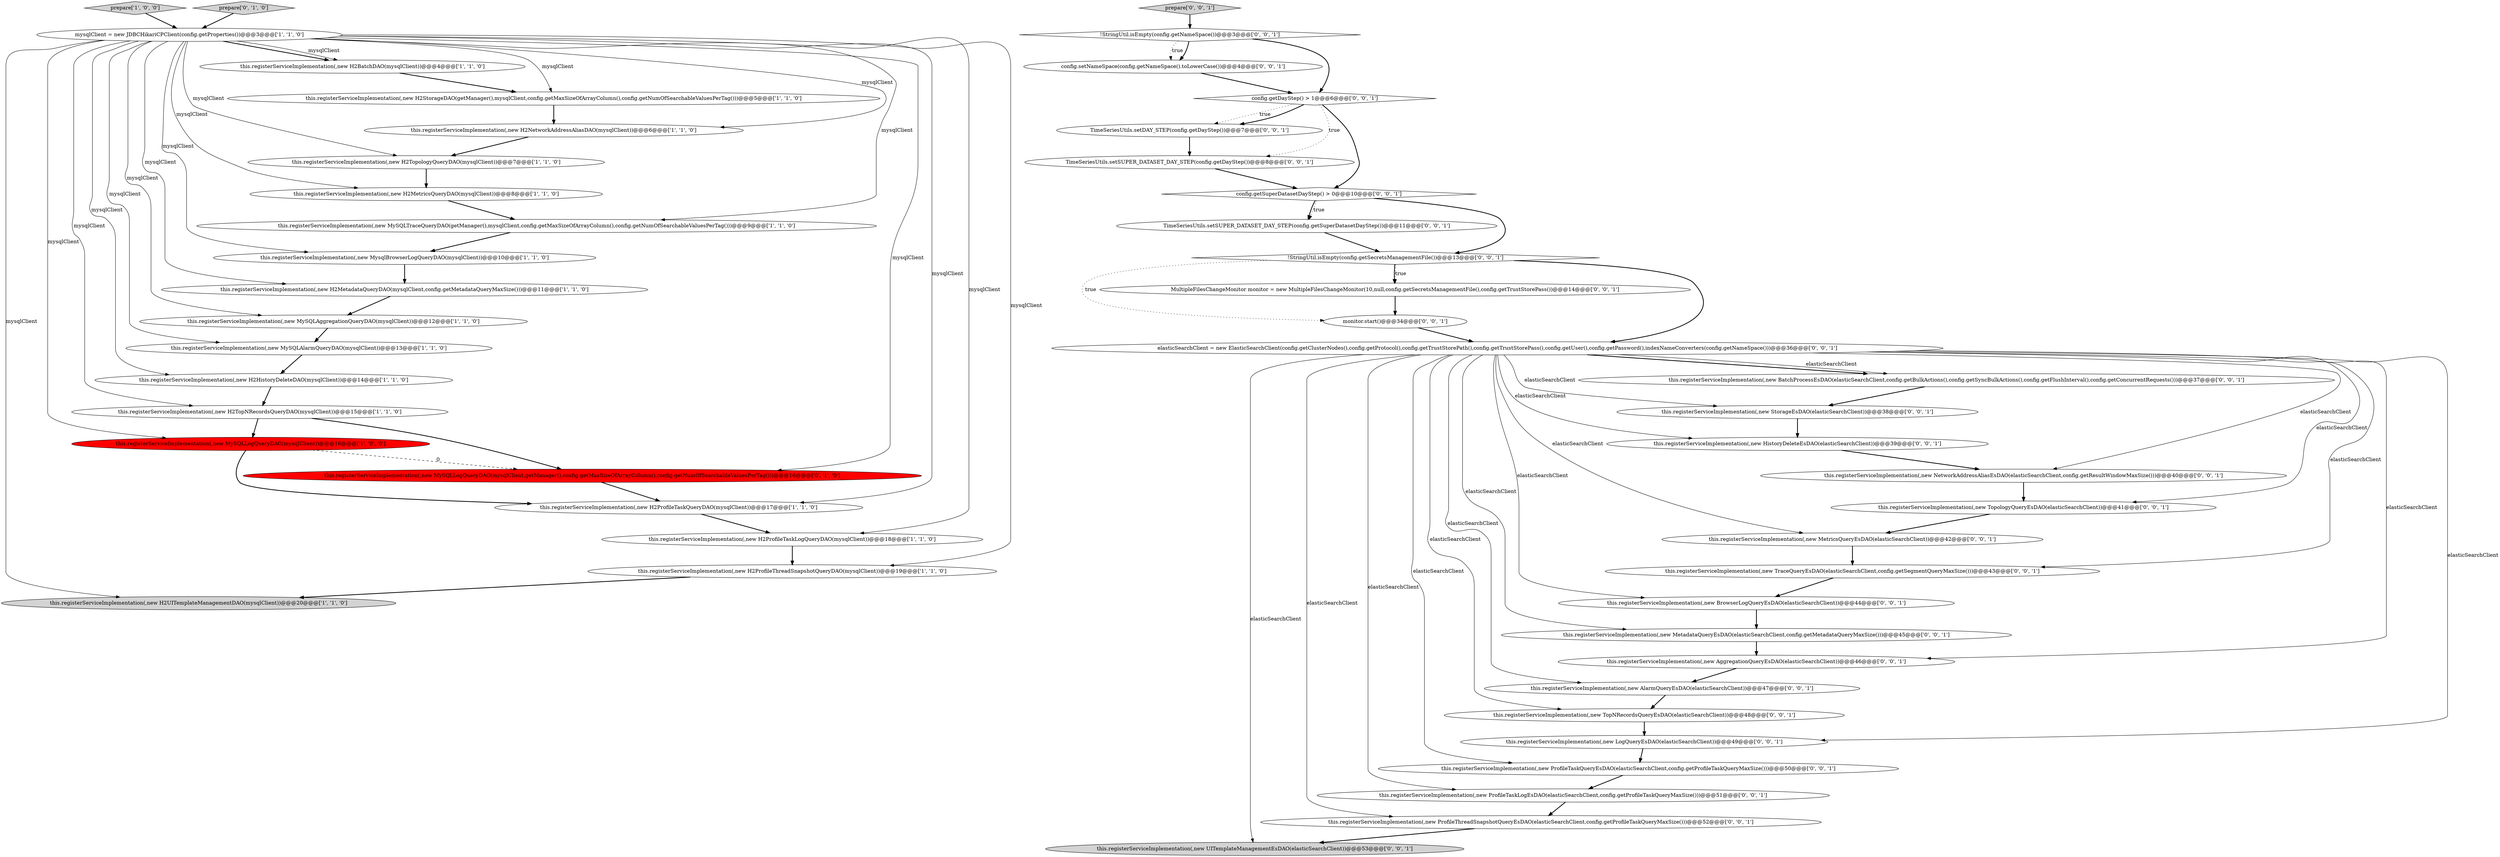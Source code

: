 digraph {
13 [style = filled, label = "this.registerServiceImplementation(,new H2StorageDAO(getManager(),mysqlClient,config.getMaxSizeOfArrayColumn(),config.getNumOfSearchableValuesPerTag()))@@@5@@@['1', '1', '0']", fillcolor = white, shape = ellipse image = "AAA0AAABBB1BBB"];
37 [style = filled, label = "this.registerServiceImplementation(,new ProfileTaskLogEsDAO(elasticSearchClient,config.getProfileTaskQueryMaxSize()))@@@51@@@['0', '0', '1']", fillcolor = white, shape = ellipse image = "AAA0AAABBB3BBB"];
41 [style = filled, label = "this.registerServiceImplementation(,new MetricsQueryEsDAO(elasticSearchClient))@@@42@@@['0', '0', '1']", fillcolor = white, shape = ellipse image = "AAA0AAABBB3BBB"];
7 [style = filled, label = "this.registerServiceImplementation(,new H2BatchDAO(mysqlClient))@@@4@@@['1', '1', '0']", fillcolor = white, shape = ellipse image = "AAA0AAABBB1BBB"];
36 [style = filled, label = "config.setNameSpace(config.getNameSpace().toLowerCase())@@@4@@@['0', '0', '1']", fillcolor = white, shape = ellipse image = "AAA0AAABBB3BBB"];
5 [style = filled, label = "this.registerServiceImplementation(,new MySQLLogQueryDAO(mysqlClient))@@@16@@@['1', '0', '0']", fillcolor = red, shape = ellipse image = "AAA1AAABBB1BBB"];
10 [style = filled, label = "this.registerServiceImplementation(,new H2ProfileTaskLogQueryDAO(mysqlClient))@@@18@@@['1', '1', '0']", fillcolor = white, shape = ellipse image = "AAA0AAABBB1BBB"];
39 [style = filled, label = "this.registerServiceImplementation(,new AlarmQueryEsDAO(elasticSearchClient))@@@47@@@['0', '0', '1']", fillcolor = white, shape = ellipse image = "AAA0AAABBB3BBB"];
33 [style = filled, label = "this.registerServiceImplementation(,new UITemplateManagementEsDAO(elasticSearchClient))@@@53@@@['0', '0', '1']", fillcolor = lightgray, shape = ellipse image = "AAA0AAABBB3BBB"];
42 [style = filled, label = "this.registerServiceImplementation(,new TopNRecordsQueryEsDAO(elasticSearchClient))@@@48@@@['0', '0', '1']", fillcolor = white, shape = ellipse image = "AAA0AAABBB3BBB"];
43 [style = filled, label = "this.registerServiceImplementation(,new AggregationQueryEsDAO(elasticSearchClient))@@@46@@@['0', '0', '1']", fillcolor = white, shape = ellipse image = "AAA0AAABBB3BBB"];
29 [style = filled, label = "TimeSeriesUtils.setDAY_STEP(config.getDayStep())@@@7@@@['0', '0', '1']", fillcolor = white, shape = ellipse image = "AAA0AAABBB3BBB"];
32 [style = filled, label = "prepare['0', '0', '1']", fillcolor = lightgray, shape = diamond image = "AAA0AAABBB3BBB"];
30 [style = filled, label = "this.registerServiceImplementation(,new ProfileThreadSnapshotQueryEsDAO(elasticSearchClient,config.getProfileTaskQueryMaxSize()))@@@52@@@['0', '0', '1']", fillcolor = white, shape = ellipse image = "AAA0AAABBB3BBB"];
17 [style = filled, label = "this.registerServiceImplementation(,new H2MetricsQueryDAO(mysqlClient))@@@8@@@['1', '1', '0']", fillcolor = white, shape = ellipse image = "AAA0AAABBB1BBB"];
44 [style = filled, label = "config.getSuperDatasetDayStep() > 0@@@10@@@['0', '0', '1']", fillcolor = white, shape = diamond image = "AAA0AAABBB3BBB"];
8 [style = filled, label = "prepare['1', '0', '0']", fillcolor = lightgray, shape = diamond image = "AAA0AAABBB1BBB"];
20 [style = filled, label = "this.registerServiceImplementation(,new MySQLLogQueryDAO(mysqlClient,getManager(),config.getMaxSizeOfArrayColumn(),config.getNumOfSearchableValuesPerTag()))@@@16@@@['0', '1', '0']", fillcolor = red, shape = ellipse image = "AAA1AAABBB2BBB"];
23 [style = filled, label = "this.registerServiceImplementation(,new NetworkAddressAliasEsDAO(elasticSearchClient,config.getResultWindowMaxSize()))@@@40@@@['0', '0', '1']", fillcolor = white, shape = ellipse image = "AAA0AAABBB3BBB"];
38 [style = filled, label = "this.registerServiceImplementation(,new TopologyQueryEsDAO(elasticSearchClient))@@@41@@@['0', '0', '1']", fillcolor = white, shape = ellipse image = "AAA0AAABBB3BBB"];
16 [style = filled, label = "this.registerServiceImplementation(,new H2ProfileTaskQueryDAO(mysqlClient))@@@17@@@['1', '1', '0']", fillcolor = white, shape = ellipse image = "AAA0AAABBB1BBB"];
45 [style = filled, label = "this.registerServiceImplementation(,new HistoryDeleteEsDAO(elasticSearchClient))@@@39@@@['0', '0', '1']", fillcolor = white, shape = ellipse image = "AAA0AAABBB3BBB"];
2 [style = filled, label = "mysqlClient = new JDBCHikariCPClient(config.getProperties())@@@3@@@['1', '1', '0']", fillcolor = white, shape = ellipse image = "AAA0AAABBB1BBB"];
46 [style = filled, label = "config.getDayStep() > 1@@@6@@@['0', '0', '1']", fillcolor = white, shape = diamond image = "AAA0AAABBB3BBB"];
19 [style = filled, label = "prepare['0', '1', '0']", fillcolor = lightgray, shape = diamond image = "AAA0AAABBB2BBB"];
21 [style = filled, label = "!StringUtil.isEmpty(config.getNameSpace())@@@3@@@['0', '0', '1']", fillcolor = white, shape = diamond image = "AAA0AAABBB3BBB"];
40 [style = filled, label = "TimeSeriesUtils.setSUPER_DATASET_DAY_STEP(config.getSuperDatasetDayStep())@@@11@@@['0', '0', '1']", fillcolor = white, shape = ellipse image = "AAA0AAABBB3BBB"];
25 [style = filled, label = "this.registerServiceImplementation(,new BrowserLogQueryEsDAO(elasticSearchClient))@@@44@@@['0', '0', '1']", fillcolor = white, shape = ellipse image = "AAA0AAABBB3BBB"];
35 [style = filled, label = "this.registerServiceImplementation(,new MetadataQueryEsDAO(elasticSearchClient,config.getMetadataQueryMaxSize()))@@@45@@@['0', '0', '1']", fillcolor = white, shape = ellipse image = "AAA0AAABBB3BBB"];
9 [style = filled, label = "this.registerServiceImplementation(,new H2UITemplateManagementDAO(mysqlClient))@@@20@@@['1', '1', '0']", fillcolor = lightgray, shape = ellipse image = "AAA0AAABBB1BBB"];
12 [style = filled, label = "this.registerServiceImplementation(,new MysqlBrowserLogQueryDAO(mysqlClient))@@@10@@@['1', '1', '0']", fillcolor = white, shape = ellipse image = "AAA0AAABBB1BBB"];
48 [style = filled, label = "this.registerServiceImplementation(,new LogQueryEsDAO(elasticSearchClient))@@@49@@@['0', '0', '1']", fillcolor = white, shape = ellipse image = "AAA0AAABBB3BBB"];
31 [style = filled, label = "this.registerServiceImplementation(,new BatchProcessEsDAO(elasticSearchClient,config.getBulkActions(),config.getSyncBulkActions(),config.getFlushInterval(),config.getConcurrentRequests()))@@@37@@@['0', '0', '1']", fillcolor = white, shape = ellipse image = "AAA0AAABBB3BBB"];
26 [style = filled, label = "!StringUtil.isEmpty(config.getSecretsManagementFile())@@@13@@@['0', '0', '1']", fillcolor = white, shape = diamond image = "AAA0AAABBB3BBB"];
0 [style = filled, label = "this.registerServiceImplementation(,new H2NetworkAddressAliasDAO(mysqlClient))@@@6@@@['1', '1', '0']", fillcolor = white, shape = ellipse image = "AAA0AAABBB1BBB"];
47 [style = filled, label = "monitor.start()@@@34@@@['0', '0', '1']", fillcolor = white, shape = ellipse image = "AAA0AAABBB3BBB"];
24 [style = filled, label = "elasticSearchClient = new ElasticSearchClient(config.getClusterNodes(),config.getProtocol(),config.getTrustStorePath(),config.getTrustStorePass(),config.getUser(),config.getPassword(),indexNameConverters(config.getNameSpace()))@@@36@@@['0', '0', '1']", fillcolor = white, shape = ellipse image = "AAA0AAABBB3BBB"];
14 [style = filled, label = "this.registerServiceImplementation(,new H2TopologyQueryDAO(mysqlClient))@@@7@@@['1', '1', '0']", fillcolor = white, shape = ellipse image = "AAA0AAABBB1BBB"];
49 [style = filled, label = "this.registerServiceImplementation(,new StorageEsDAO(elasticSearchClient))@@@38@@@['0', '0', '1']", fillcolor = white, shape = ellipse image = "AAA0AAABBB3BBB"];
3 [style = filled, label = "this.registerServiceImplementation(,new H2MetadataQueryDAO(mysqlClient,config.getMetadataQueryMaxSize()))@@@11@@@['1', '1', '0']", fillcolor = white, shape = ellipse image = "AAA0AAABBB1BBB"];
28 [style = filled, label = "this.registerServiceImplementation(,new ProfileTaskQueryEsDAO(elasticSearchClient,config.getProfileTaskQueryMaxSize()))@@@50@@@['0', '0', '1']", fillcolor = white, shape = ellipse image = "AAA0AAABBB3BBB"];
27 [style = filled, label = "TimeSeriesUtils.setSUPER_DATASET_DAY_STEP(config.getDayStep())@@@8@@@['0', '0', '1']", fillcolor = white, shape = ellipse image = "AAA0AAABBB3BBB"];
1 [style = filled, label = "this.registerServiceImplementation(,new MySQLAggregationQueryDAO(mysqlClient))@@@12@@@['1', '1', '0']", fillcolor = white, shape = ellipse image = "AAA0AAABBB1BBB"];
34 [style = filled, label = "this.registerServiceImplementation(,new TraceQueryEsDAO(elasticSearchClient,config.getSegmentQueryMaxSize()))@@@43@@@['0', '0', '1']", fillcolor = white, shape = ellipse image = "AAA0AAABBB3BBB"];
11 [style = filled, label = "this.registerServiceImplementation(,new MySQLTraceQueryDAO(getManager(),mysqlClient,config.getMaxSizeOfArrayColumn(),config.getNumOfSearchableValuesPerTag()))@@@9@@@['1', '1', '0']", fillcolor = white, shape = ellipse image = "AAA0AAABBB1BBB"];
4 [style = filled, label = "this.registerServiceImplementation(,new H2TopNRecordsQueryDAO(mysqlClient))@@@15@@@['1', '1', '0']", fillcolor = white, shape = ellipse image = "AAA0AAABBB1BBB"];
18 [style = filled, label = "this.registerServiceImplementation(,new H2HistoryDeleteDAO(mysqlClient))@@@14@@@['1', '1', '0']", fillcolor = white, shape = ellipse image = "AAA0AAABBB1BBB"];
22 [style = filled, label = "MultipleFilesChangeMonitor monitor = new MultipleFilesChangeMonitor(10,null,config.getSecretsManagementFile(),config.getTrustStorePass())@@@14@@@['0', '0', '1']", fillcolor = white, shape = ellipse image = "AAA0AAABBB3BBB"];
15 [style = filled, label = "this.registerServiceImplementation(,new H2ProfileThreadSnapshotQueryDAO(mysqlClient))@@@19@@@['1', '1', '0']", fillcolor = white, shape = ellipse image = "AAA0AAABBB1BBB"];
6 [style = filled, label = "this.registerServiceImplementation(,new MySQLAlarmQueryDAO(mysqlClient))@@@13@@@['1', '1', '0']", fillcolor = white, shape = ellipse image = "AAA0AAABBB1BBB"];
2->3 [style = solid, label="mysqlClient"];
27->44 [style = bold, label=""];
14->17 [style = bold, label=""];
38->41 [style = bold, label=""];
2->9 [style = solid, label="mysqlClient"];
42->48 [style = bold, label=""];
26->22 [style = dotted, label="true"];
2->15 [style = solid, label="mysqlClient"];
35->43 [style = bold, label=""];
25->35 [style = bold, label=""];
26->22 [style = bold, label=""];
24->38 [style = solid, label="elasticSearchClient"];
24->42 [style = solid, label="elasticSearchClient"];
2->10 [style = solid, label="mysqlClient"];
0->14 [style = bold, label=""];
21->46 [style = bold, label=""];
20->16 [style = bold, label=""];
21->36 [style = bold, label=""];
2->11 [style = solid, label="mysqlClient"];
24->37 [style = solid, label="elasticSearchClient"];
22->47 [style = bold, label=""];
44->40 [style = dotted, label="true"];
24->28 [style = solid, label="elasticSearchClient"];
40->26 [style = bold, label=""];
2->5 [style = solid, label="mysqlClient"];
28->37 [style = bold, label=""];
46->29 [style = dotted, label="true"];
24->45 [style = solid, label="elasticSearchClient"];
11->12 [style = bold, label=""];
19->2 [style = bold, label=""];
26->24 [style = bold, label=""];
24->30 [style = solid, label="elasticSearchClient"];
5->20 [style = dashed, label="0"];
2->14 [style = solid, label="mysqlClient"];
24->33 [style = solid, label="elasticSearchClient"];
29->27 [style = bold, label=""];
24->34 [style = solid, label="elasticSearchClient"];
2->16 [style = solid, label="mysqlClient"];
36->46 [style = bold, label=""];
18->4 [style = bold, label=""];
24->35 [style = solid, label="elasticSearchClient"];
15->9 [style = bold, label=""];
48->28 [style = bold, label=""];
2->20 [style = solid, label="mysqlClient"];
39->42 [style = bold, label=""];
2->0 [style = solid, label="mysqlClient"];
24->43 [style = solid, label="elasticSearchClient"];
13->0 [style = bold, label=""];
46->44 [style = bold, label=""];
49->45 [style = bold, label=""];
2->1 [style = solid, label="mysqlClient"];
45->23 [style = bold, label=""];
2->13 [style = solid, label="mysqlClient"];
3->1 [style = bold, label=""];
30->33 [style = bold, label=""];
6->18 [style = bold, label=""];
37->30 [style = bold, label=""];
31->49 [style = bold, label=""];
24->23 [style = solid, label="elasticSearchClient"];
46->29 [style = bold, label=""];
5->16 [style = bold, label=""];
1->6 [style = bold, label=""];
8->2 [style = bold, label=""];
24->31 [style = bold, label=""];
47->24 [style = bold, label=""];
4->20 [style = bold, label=""];
12->3 [style = bold, label=""];
24->41 [style = solid, label="elasticSearchClient"];
43->39 [style = bold, label=""];
4->5 [style = bold, label=""];
41->34 [style = bold, label=""];
7->13 [style = bold, label=""];
2->4 [style = solid, label="mysqlClient"];
26->47 [style = dotted, label="true"];
34->25 [style = bold, label=""];
32->21 [style = bold, label=""];
10->15 [style = bold, label=""];
16->10 [style = bold, label=""];
44->40 [style = bold, label=""];
24->39 [style = solid, label="elasticSearchClient"];
46->27 [style = dotted, label="true"];
21->36 [style = dotted, label="true"];
24->31 [style = solid, label="elasticSearchClient"];
24->49 [style = solid, label="elasticSearchClient"];
44->26 [style = bold, label=""];
2->18 [style = solid, label="mysqlClient"];
24->25 [style = solid, label="elasticSearchClient"];
23->38 [style = bold, label=""];
24->48 [style = solid, label="elasticSearchClient"];
2->17 [style = solid, label="mysqlClient"];
2->7 [style = bold, label=""];
2->6 [style = solid, label="mysqlClient"];
2->12 [style = solid, label="mysqlClient"];
2->7 [style = solid, label="mysqlClient"];
17->11 [style = bold, label=""];
}
